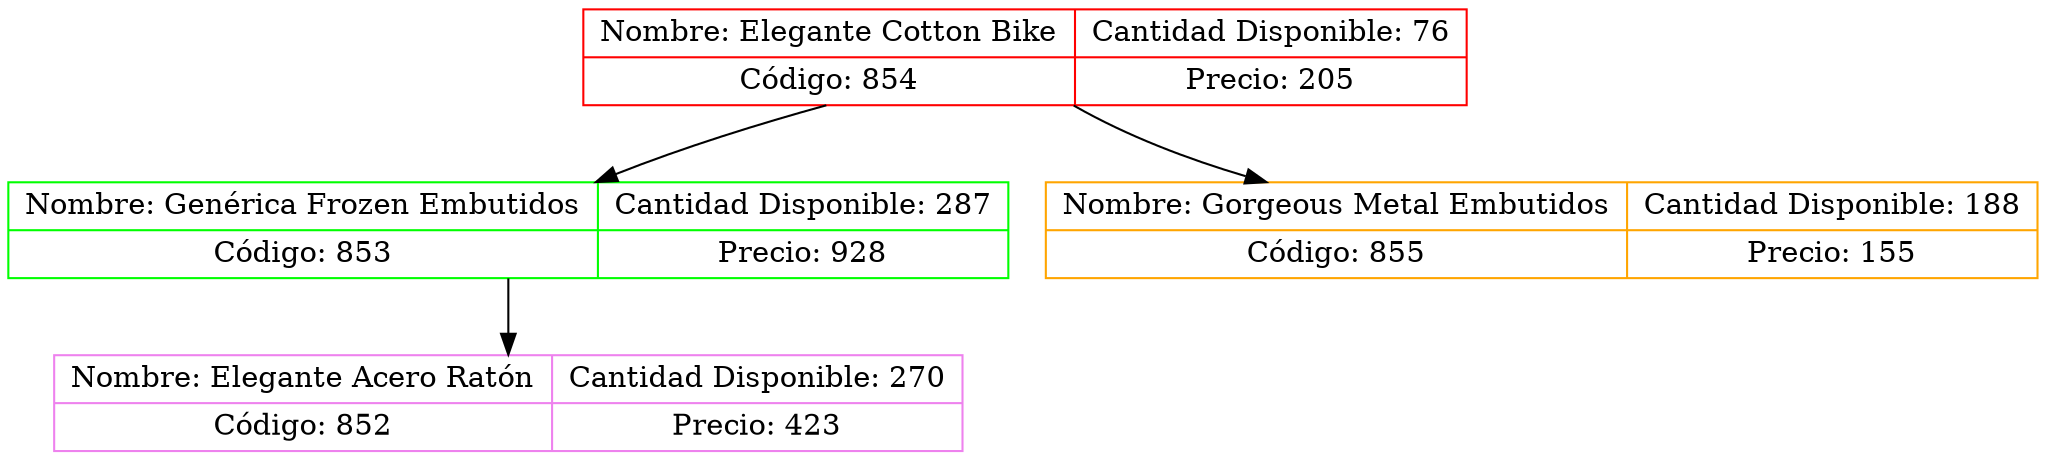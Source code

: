 digraph Arbol{node[shape="record"];
node0xc0002107e0[label="{Nombre: Elegante Cotton Bike|Código: 854}|{Cantidad Disponible: 76|Precio: 205}" color="red"];
node0xc000210850[label="{Nombre: Genérica Frozen Embutidos|Código: 853}|{Cantidad Disponible: 287|Precio: 928}" color="green"];
node0xc0002107e0:f0->node0xc000210850:f1
node0xc0002108c0[label="{Nombre: Elegante Acero Ratón|Código: 852}|{Cantidad Disponible: 270|Precio: 423}" color="violet"];
node0xc000210850:f0->node0xc0002108c0:f1
node0xc000210770[label="{Nombre: Gorgeous Metal Embutidos|Código: 855}|{Cantidad Disponible: 188|Precio: 155}" color="orange"];
node0xc0002107e0:f2->node0xc000210770:f1
}
